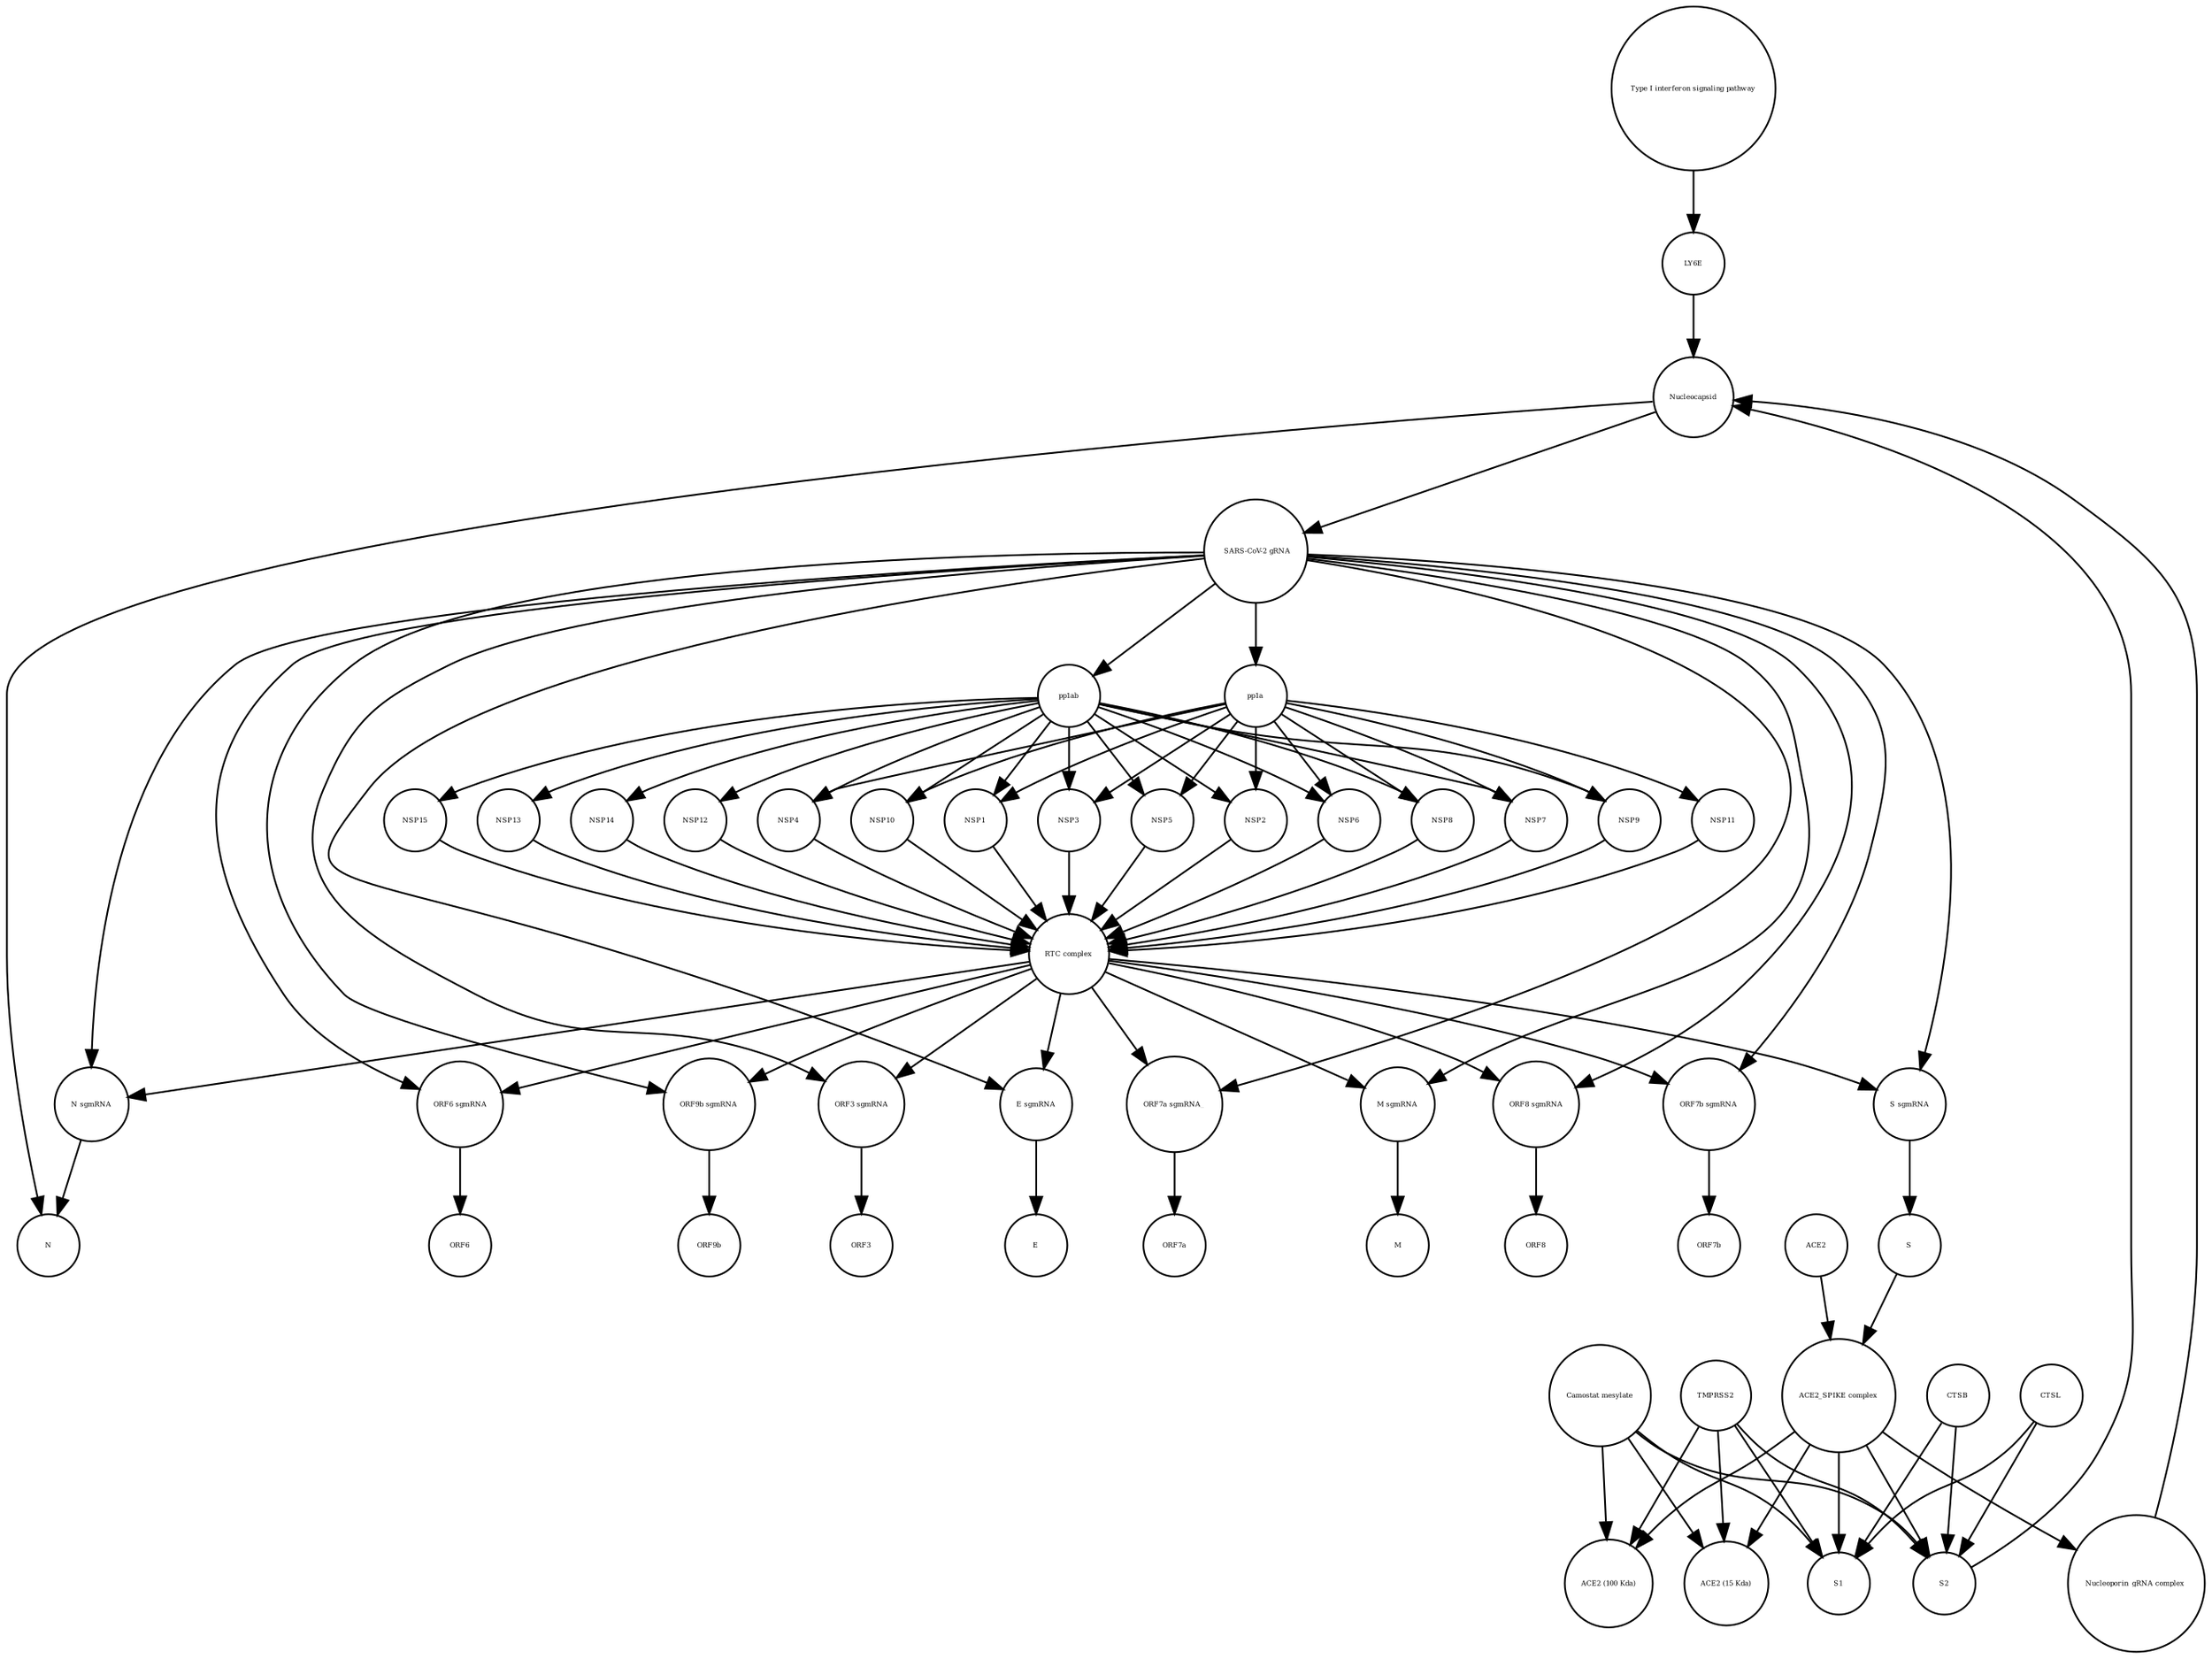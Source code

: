 strict digraph  {
"Type I interferon signaling pathway" [annotation="", bipartite=0, cls=phenotype, fontsize=4, label="Type I interferon signaling pathway", shape=circle];
LY6E [annotation="", bipartite=0, cls=macromolecule, fontsize=4, label=LY6E, shape=circle];
"ACE2 (15 Kda)" [annotation="", bipartite=0, cls=macromolecule, fontsize=4, label="ACE2 (15 Kda)", shape=circle];
N [annotation="", bipartite=0, cls=macromolecule, fontsize=4, label=N, shape=circle];
CTSL [annotation="", bipartite=0, cls=macromolecule, fontsize=4, label=CTSL, shape=circle];
"ACE2_SPIKE complex" [annotation="", bipartite=0, cls=complex, fontsize=4, label="ACE2_SPIKE complex", shape=circle];
"ORF7b sgmRNA" [annotation="", bipartite=0, cls="nucleic acid feature", fontsize=4, label="ORF7b sgmRNA", shape=circle];
M [annotation="", bipartite=0, cls=macromolecule, fontsize=4, label=M, shape=circle];
"S sgmRNA" [annotation="", bipartite=0, cls="nucleic acid feature", fontsize=4, label="S sgmRNA", shape=circle];
NSP11 [annotation="", bipartite=0, cls=macromolecule, fontsize=4, label=NSP11, shape=circle];
ORF7b [annotation="", bipartite=0, cls=macromolecule, fontsize=4, label=ORF7b, shape=circle];
S [annotation="", bipartite=0, cls=macromolecule, fontsize=4, label=S, shape=circle];
pp1a [annotation="", bipartite=0, cls=macromolecule, fontsize=4, label=pp1a, shape=circle];
NSP5 [annotation="", bipartite=0, cls=macromolecule, fontsize=4, label=NSP5, shape=circle];
" SARS-CoV-2 gRNA" [annotation="", bipartite=0, cls="nucleic acid feature", fontsize=4, label=" SARS-CoV-2 gRNA", shape=circle];
NSP13 [annotation="", bipartite=0, cls=macromolecule, fontsize=4, label=NSP13, shape=circle];
"ORF6 sgmRNA" [annotation="", bipartite=0, cls="nucleic acid feature", fontsize=4, label="ORF6 sgmRNA", shape=circle];
"N sgmRNA" [annotation="", bipartite=0, cls="nucleic acid feature", fontsize=4, label="N sgmRNA", shape=circle];
E [annotation="", bipartite=0, cls=macromolecule, fontsize=4, label=E, shape=circle];
"ORF9b sgmRNA" [annotation="", bipartite=0, cls="nucleic acid feature", fontsize=4, label="ORF9b sgmRNA", shape=circle];
Nucleocapsid [annotation="", bipartite=0, cls=complex, fontsize=4, label=Nucleocapsid, shape=circle];
NSP2 [annotation="", bipartite=0, cls=macromolecule, fontsize=4, label=NSP2, shape=circle];
NSP14 [annotation="", bipartite=0, cls=macromolecule, fontsize=4, label=NSP14, shape=circle];
"ORF3 sgmRNA" [annotation="", bipartite=0, cls="nucleic acid feature", fontsize=4, label="ORF3 sgmRNA", shape=circle];
CTSB [annotation="", bipartite=0, cls=macromolecule, fontsize=4, label=CTSB, shape=circle];
S1 [annotation="", bipartite=0, cls=macromolecule, fontsize=4, label=S1, shape=circle];
NSP6 [annotation="", bipartite=0, cls=macromolecule, fontsize=4, label=NSP6, shape=circle];
TMPRSS2 [annotation="", bipartite=0, cls=macromolecule, fontsize=4, label=TMPRSS2, shape=circle];
NSP8 [annotation="", bipartite=0, cls=macromolecule, fontsize=4, label=NSP8, shape=circle];
"E sgmRNA" [annotation="", bipartite=0, cls="nucleic acid feature", fontsize=4, label="E sgmRNA", shape=circle];
ORF8 [annotation="", bipartite=0, cls=macromolecule, fontsize=4, label=ORF8, shape=circle];
"ORF7a sgmRNA_" [annotation="", bipartite=0, cls="nucleic acid feature", fontsize=4, label="ORF7a sgmRNA_", shape=circle];
NSP7 [annotation="", bipartite=0, cls=macromolecule, fontsize=4, label=NSP7, shape=circle];
NSP9 [annotation="", bipartite=0, cls=macromolecule, fontsize=4, label=NSP9, shape=circle];
NSP12 [annotation="", bipartite=0, cls=macromolecule, fontsize=4, label=NSP12, shape=circle];
S2 [annotation="", bipartite=0, cls=macromolecule, fontsize=4, label=S2, shape=circle];
"M sgmRNA" [annotation="", bipartite=0, cls="nucleic acid feature", fontsize=4, label="M sgmRNA", shape=circle];
"ORF8 sgmRNA" [annotation="", bipartite=0, cls="nucleic acid feature", fontsize=4, label="ORF8 sgmRNA", shape=circle];
"Camostat mesylate" [annotation="urn_miriam_pubchem.compound_2536", bipartite=0, cls="simple chemical", fontsize=4, label="Camostat mesylate", shape=circle];
"RTC complex" [annotation="", bipartite=0, cls=complex, fontsize=4, label="RTC complex", shape=circle];
ACE2 [annotation="", bipartite=0, cls=macromolecule, fontsize=4, label=ACE2, shape=circle];
ORF9b [annotation="", bipartite=0, cls=macromolecule, fontsize=4, label=ORF9b, shape=circle];
ORF6 [annotation="", bipartite=0, cls=macromolecule, fontsize=4, label=ORF6, shape=circle];
ORF7a [annotation="", bipartite=0, cls=macromolecule, fontsize=4, label=ORF7a, shape=circle];
NSP4 [annotation="", bipartite=0, cls=macromolecule, fontsize=4, label=NSP4, shape=circle];
NSP10 [annotation="", bipartite=0, cls=macromolecule, fontsize=4, label=NSP10, shape=circle];
"ACE2 (100 Kda)" [annotation="", bipartite=0, cls=macromolecule, fontsize=4, label="ACE2 (100 Kda)", shape=circle];
NSP1 [annotation="", bipartite=0, cls=macromolecule, fontsize=4, label=NSP1, shape=circle];
NSP3 [annotation="", bipartite=0, cls=macromolecule, fontsize=4, label=NSP3, shape=circle];
pp1ab [annotation="", bipartite=0, cls=macromolecule, fontsize=4, label=pp1ab, shape=circle];
ORF3 [annotation="", bipartite=0, cls=macromolecule, fontsize=4, label=ORF3, shape=circle];
NSP15 [annotation="", bipartite=0, cls=macromolecule, fontsize=4, label=NSP15, shape=circle];
"Nucleoporin_gRNA complex " [annotation="", bipartite=0, cls=complex, fontsize=4, label="Nucleoporin_gRNA complex ", shape=circle];
"Type I interferon signaling pathway" -> LY6E  [annotation="", interaction_type=stimulation];
LY6E -> Nucleocapsid  [annotation="urn_miriam_doi_10.1101%2F2020.03.05.979260|urn_miriam_doi_10.1101%2F2020.04.02.021469", interaction_type=inhibition];
CTSL -> S1  [annotation=urn_miriam_pubmed_32142651, interaction_type=catalysis];
CTSL -> S2  [annotation=urn_miriam_pubmed_32142651, interaction_type=catalysis];
"ACE2_SPIKE complex" -> S1  [annotation="", interaction_type=production];
"ACE2_SPIKE complex" -> "ACE2 (15 Kda)"  [annotation="", interaction_type=production];
"ACE2_SPIKE complex" -> "ACE2 (100 Kda)"  [annotation="", interaction_type=production];
"ACE2_SPIKE complex" -> S2  [annotation="", interaction_type=production];
"ACE2_SPIKE complex" -> "Nucleoporin_gRNA complex "  [annotation="urn_miriam_pubmed_32142651|urn_miriam_pubmed_32094589", interaction_type=stimulation];
"ORF7b sgmRNA" -> ORF7b  [annotation="", interaction_type=production];
"S sgmRNA" -> S  [annotation="", interaction_type=production];
NSP11 -> "RTC complex"  [annotation="", interaction_type=production];
S -> "ACE2_SPIKE complex"  [annotation="", interaction_type=production];
pp1a -> NSP6  [annotation=urn_miriam_pubmed_31226023, interaction_type=catalysis];
pp1a -> NSP4  [annotation=urn_miriam_pubmed_31226023, interaction_type=catalysis];
pp1a -> NSP8  [annotation=urn_miriam_pubmed_31226023, interaction_type=catalysis];
pp1a -> NSP7  [annotation=urn_miriam_pubmed_31226023, interaction_type=catalysis];
pp1a -> NSP3  [annotation=urn_miriam_pubmed_31226023, interaction_type=catalysis];
pp1a -> NSP10  [annotation=urn_miriam_pubmed_31226023, interaction_type=catalysis];
pp1a -> NSP11  [annotation=urn_miriam_pubmed_31226023, interaction_type=catalysis];
pp1a -> NSP1  [annotation=urn_miriam_pubmed_31226023, interaction_type=catalysis];
pp1a -> NSP9  [annotation=urn_miriam_pubmed_31226023, interaction_type=catalysis];
pp1a -> NSP5  [annotation=urn_miriam_pubmed_31226023, interaction_type=catalysis];
pp1a -> NSP2  [annotation=urn_miriam_pubmed_31226023, interaction_type=catalysis];
NSP5 -> "RTC complex"  [annotation="", interaction_type=production];
" SARS-CoV-2 gRNA" -> "ORF6 sgmRNA"  [annotation="", interaction_type=production];
" SARS-CoV-2 gRNA" -> "N sgmRNA"  [annotation="", interaction_type=production];
" SARS-CoV-2 gRNA" -> "E sgmRNA"  [annotation="", interaction_type=production];
" SARS-CoV-2 gRNA" -> "ORF7b sgmRNA"  [annotation="", interaction_type=production];
" SARS-CoV-2 gRNA" -> "ORF7a sgmRNA_"  [annotation="", interaction_type=production];
" SARS-CoV-2 gRNA" -> "S sgmRNA"  [annotation="", interaction_type=production];
" SARS-CoV-2 gRNA" -> "ORF9b sgmRNA"  [annotation="", interaction_type=production];
" SARS-CoV-2 gRNA" -> "ORF8 sgmRNA"  [annotation="", interaction_type=production];
" SARS-CoV-2 gRNA" -> "M sgmRNA"  [annotation="", interaction_type=production];
" SARS-CoV-2 gRNA" -> "ORF3 sgmRNA"  [annotation="", interaction_type=production];
" SARS-CoV-2 gRNA" -> pp1a  [annotation="", interaction_type=production];
" SARS-CoV-2 gRNA" -> pp1ab  [annotation="", interaction_type=production];
NSP13 -> "RTC complex"  [annotation="", interaction_type=production];
"ORF6 sgmRNA" -> ORF6  [annotation="", interaction_type=production];
"N sgmRNA" -> N  [annotation="", interaction_type=production];
"ORF9b sgmRNA" -> ORF9b  [annotation="", interaction_type=production];
Nucleocapsid -> N  [annotation="", interaction_type=production];
Nucleocapsid -> " SARS-CoV-2 gRNA"  [annotation="", interaction_type=production];
NSP2 -> "RTC complex"  [annotation="", interaction_type=production];
NSP14 -> "RTC complex"  [annotation="", interaction_type=production];
"ORF3 sgmRNA" -> ORF3  [annotation="", interaction_type=production];
CTSB -> S1  [annotation=urn_miriam_pubmed_32142651, interaction_type=catalysis];
CTSB -> S2  [annotation=urn_miriam_pubmed_32142651, interaction_type=catalysis];
NSP6 -> "RTC complex"  [annotation="", interaction_type=production];
TMPRSS2 -> S1  [annotation="urn_miriam_pubmed_32142651|urn_miriam_pubmed_32094589|urn_miriam_pubmed_24227843", interaction_type=catalysis];
TMPRSS2 -> "ACE2 (15 Kda)"  [annotation="urn_miriam_pubmed_32142651|urn_miriam_pubmed_32094589|urn_miriam_pubmed_24227843", interaction_type=catalysis];
TMPRSS2 -> "ACE2 (100 Kda)"  [annotation="urn_miriam_pubmed_32142651|urn_miriam_pubmed_32094589|urn_miriam_pubmed_24227843", interaction_type=catalysis];
TMPRSS2 -> S2  [annotation="urn_miriam_pubmed_32142651|urn_miriam_pubmed_32094589|urn_miriam_pubmed_24227843", interaction_type=catalysis];
NSP8 -> "RTC complex"  [annotation="", interaction_type=production];
"E sgmRNA" -> E  [annotation="", interaction_type=production];
"ORF7a sgmRNA_" -> ORF7a  [annotation="", interaction_type=production];
NSP7 -> "RTC complex"  [annotation="", interaction_type=production];
NSP9 -> "RTC complex"  [annotation="", interaction_type=production];
NSP12 -> "RTC complex"  [annotation="", interaction_type=production];
S2 -> Nucleocapsid  [annotation="", interaction_type=stimulation];
"M sgmRNA" -> M  [annotation="", interaction_type=production];
"ORF8 sgmRNA" -> ORF8  [annotation="", interaction_type=production];
"Camostat mesylate" -> S1  [annotation="urn_miriam_pubmed_32142651|urn_miriam_pubmed_32094589|urn_miriam_pubmed_24227843", interaction_type=inhibition];
"Camostat mesylate" -> "ACE2 (15 Kda)"  [annotation="urn_miriam_pubmed_32142651|urn_miriam_pubmed_32094589|urn_miriam_pubmed_24227843", interaction_type=inhibition];
"Camostat mesylate" -> "ACE2 (100 Kda)"  [annotation="urn_miriam_pubmed_32142651|urn_miriam_pubmed_32094589|urn_miriam_pubmed_24227843", interaction_type=inhibition];
"Camostat mesylate" -> S2  [annotation="urn_miriam_pubmed_32142651|urn_miriam_pubmed_32094589|urn_miriam_pubmed_24227843", interaction_type=inhibition];
"RTC complex" -> "ORF6 sgmRNA"  [annotation=urn_miriam_pubmed_31226023, interaction_type="necessary stimulation"];
"RTC complex" -> "N sgmRNA"  [annotation=urn_miriam_pubmed_31226023, interaction_type="necessary stimulation"];
"RTC complex" -> "E sgmRNA"  [annotation=urn_miriam_pubmed_31226023, interaction_type="necessary stimulation"];
"RTC complex" -> "ORF7b sgmRNA"  [annotation=urn_miriam_pubmed_31226023, interaction_type="necessary stimulation"];
"RTC complex" -> "ORF7a sgmRNA_"  [annotation=urn_miriam_pubmed_31226023, interaction_type="necessary stimulation"];
"RTC complex" -> "S sgmRNA"  [annotation=urn_miriam_pubmed_31226023, interaction_type="necessary stimulation"];
"RTC complex" -> "ORF9b sgmRNA"  [annotation=urn_miriam_pubmed_31226023, interaction_type="necessary stimulation"];
"RTC complex" -> "ORF8 sgmRNA"  [annotation=urn_miriam_pubmed_31226023, interaction_type="necessary stimulation"];
"RTC complex" -> "M sgmRNA"  [annotation=urn_miriam_pubmed_31226023, interaction_type="necessary stimulation"];
"RTC complex" -> "ORF3 sgmRNA"  [annotation=urn_miriam_pubmed_31226023, interaction_type="necessary stimulation"];
ACE2 -> "ACE2_SPIKE complex"  [annotation="", interaction_type=production];
NSP4 -> "RTC complex"  [annotation="", interaction_type=production];
NSP10 -> "RTC complex"  [annotation="", interaction_type=production];
NSP1 -> "RTC complex"  [annotation="", interaction_type=production];
NSP3 -> "RTC complex"  [annotation="", interaction_type=production];
pp1ab -> NSP13  [annotation=urn_miriam_pubmed_31226023, interaction_type=catalysis];
pp1ab -> NSP6  [annotation=urn_miriam_pubmed_31226023, interaction_type=catalysis];
pp1ab -> NSP4  [annotation=urn_miriam_pubmed_31226023, interaction_type=catalysis];
pp1ab -> NSP8  [annotation=urn_miriam_pubmed_31226023, interaction_type=catalysis];
pp1ab -> NSP7  [annotation=urn_miriam_pubmed_31226023, interaction_type=catalysis];
pp1ab -> NSP3  [annotation=urn_miriam_pubmed_31226023, interaction_type=catalysis];
pp1ab -> NSP10  [annotation=urn_miriam_pubmed_31226023, interaction_type=catalysis];
pp1ab -> NSP1  [annotation=urn_miriam_pubmed_31226023, interaction_type=catalysis];
pp1ab -> NSP9  [annotation=urn_miriam_pubmed_31226023, interaction_type=catalysis];
pp1ab -> NSP12  [annotation=urn_miriam_pubmed_31226023, interaction_type=catalysis];
pp1ab -> NSP5  [annotation=urn_miriam_pubmed_31226023, interaction_type=catalysis];
pp1ab -> NSP2  [annotation=urn_miriam_pubmed_31226023, interaction_type=catalysis];
pp1ab -> NSP14  [annotation=urn_miriam_pubmed_31226023, interaction_type=catalysis];
pp1ab -> NSP15  [annotation=urn_miriam_pubmed_31226023, interaction_type=catalysis];
NSP15 -> "RTC complex"  [annotation="", interaction_type=production];
"Nucleoporin_gRNA complex " -> Nucleocapsid  [annotation="", interaction_type=production];
}
